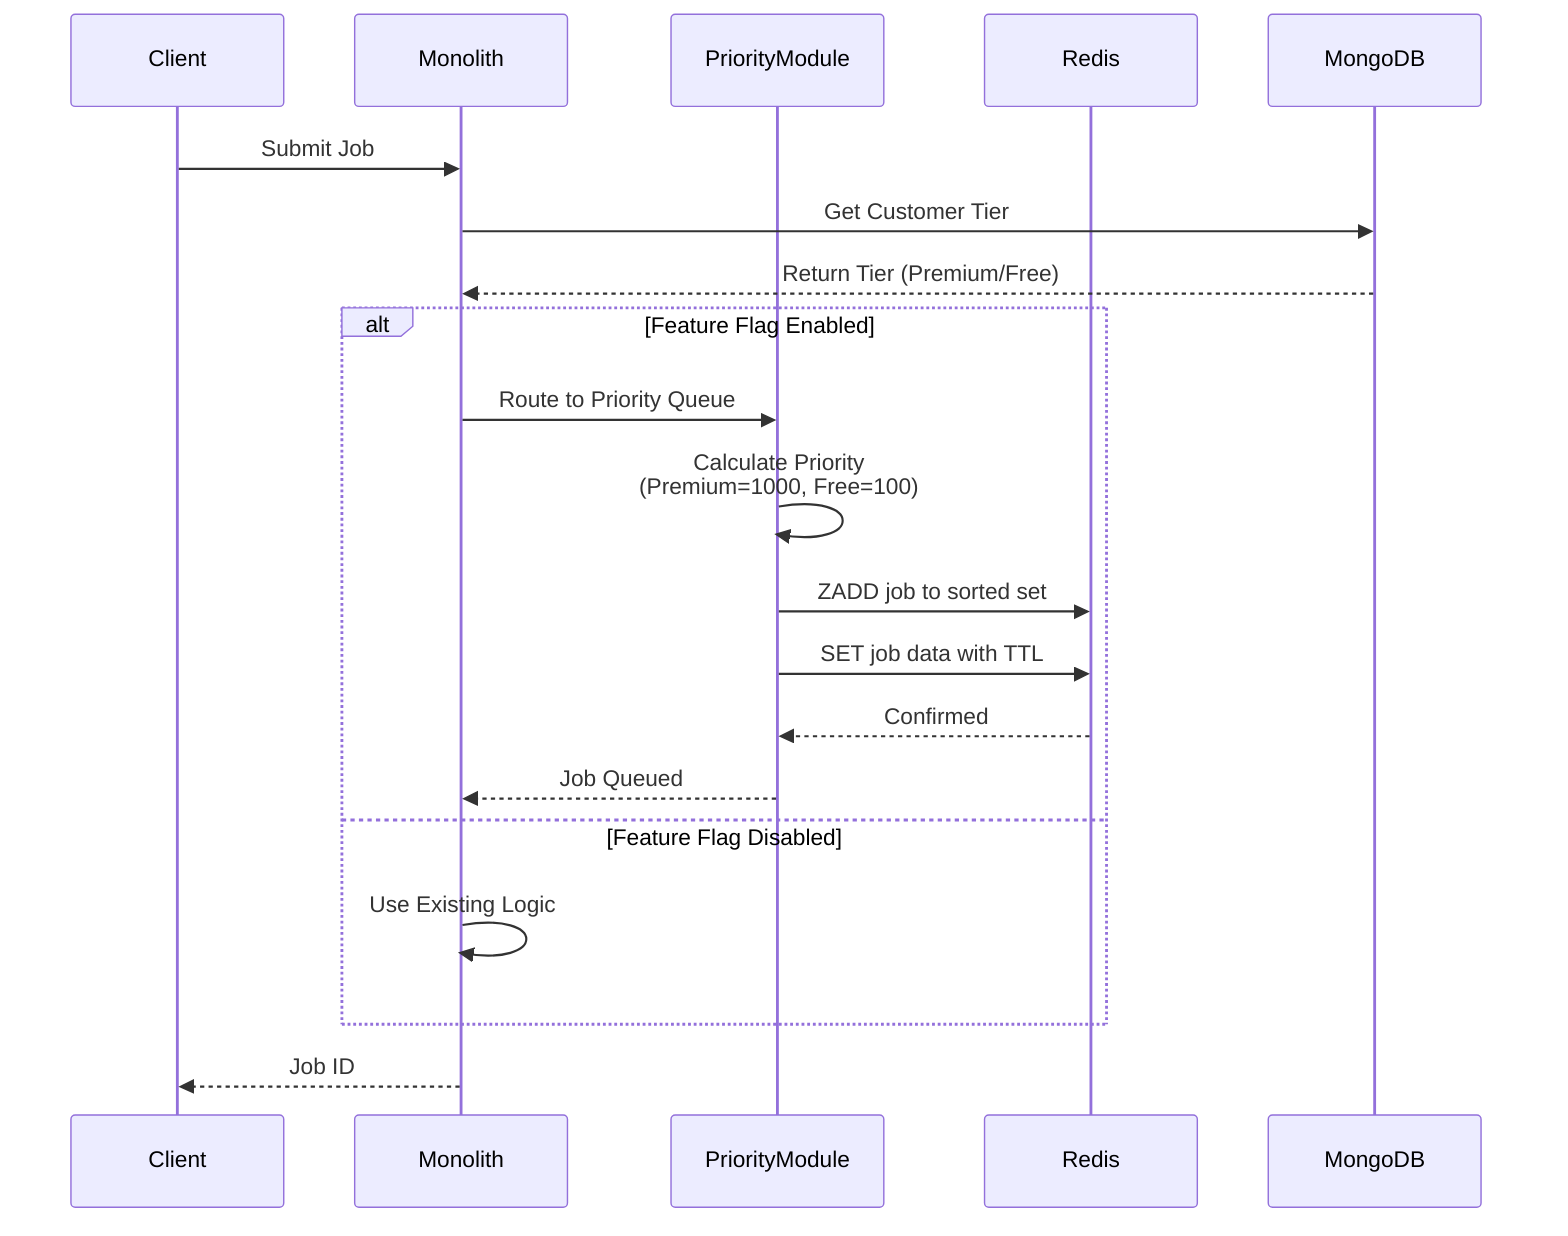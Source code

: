 sequenceDiagram
    participant Client
    participant Monolith
    participant PriorityModule
    participant Redis
    participant MongoDB
    
    Client->>Monolith: Submit Job
    Monolith->>MongoDB: Get Customer Tier
    MongoDB-->>Monolith: Return Tier (Premium/Free)
    
    alt Feature Flag Enabled
        Monolith->>PriorityModule: Route to Priority Queue
        PriorityModule->>PriorityModule: Calculate Priority<br/>(Premium=1000, Free=100)
        PriorityModule->>Redis: ZADD job to sorted set
        PriorityModule->>Redis: SET job data with TTL
        Redis-->>PriorityModule: Confirmed
        PriorityModule-->>Monolith: Job Queued
    else Feature Flag Disabled
        Monolith->>Monolith: Use Existing Logic
    end
    
    Monolith-->>Client: Job ID